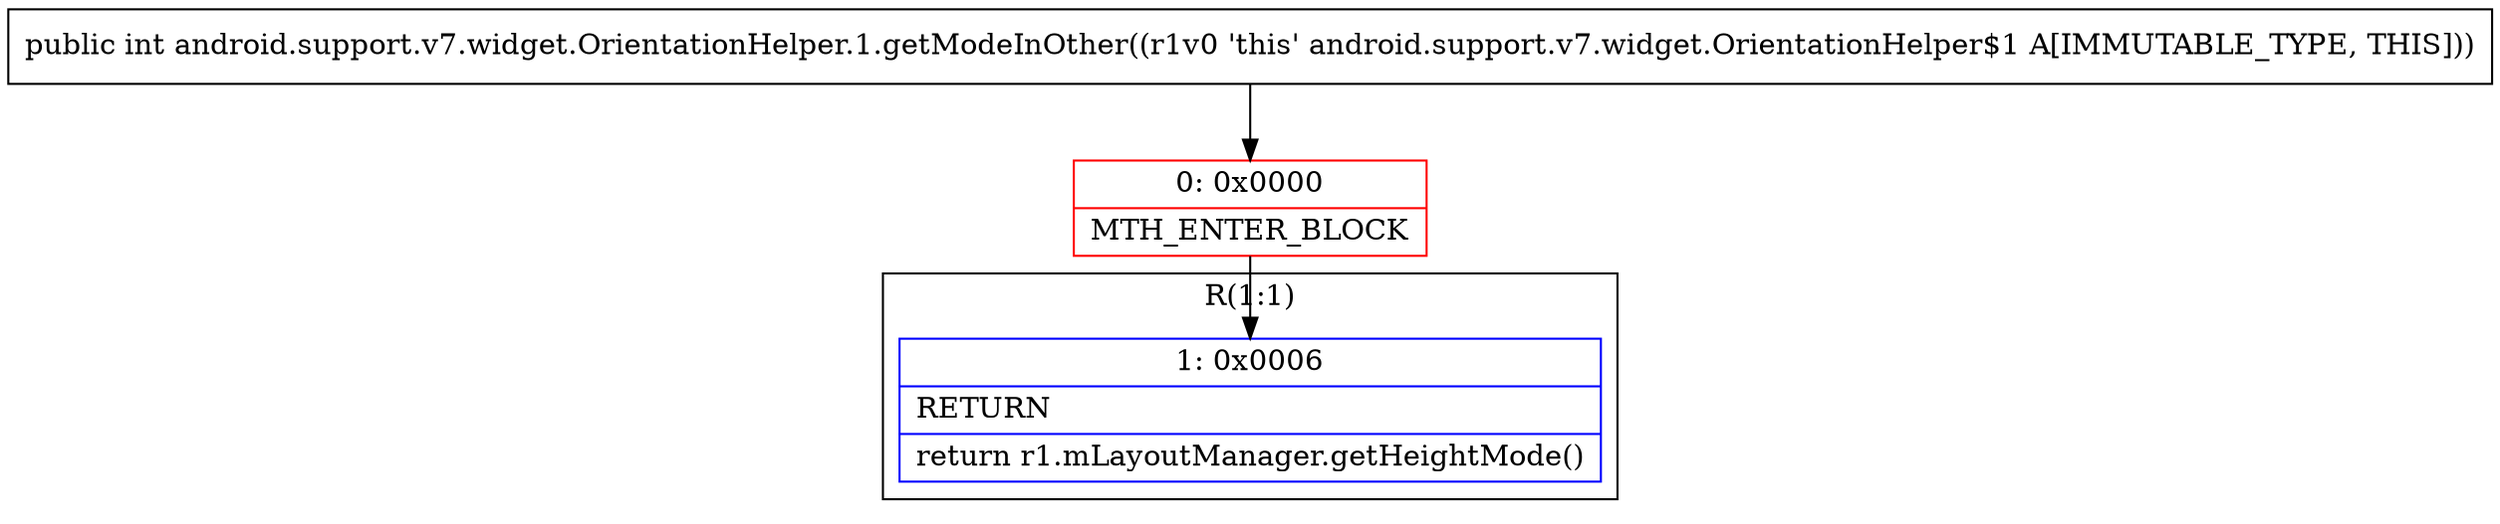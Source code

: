 digraph "CFG forandroid.support.v7.widget.OrientationHelper.1.getModeInOther()I" {
subgraph cluster_Region_1030249948 {
label = "R(1:1)";
node [shape=record,color=blue];
Node_1 [shape=record,label="{1\:\ 0x0006|RETURN\l|return r1.mLayoutManager.getHeightMode()\l}"];
}
Node_0 [shape=record,color=red,label="{0\:\ 0x0000|MTH_ENTER_BLOCK\l}"];
MethodNode[shape=record,label="{public int android.support.v7.widget.OrientationHelper.1.getModeInOther((r1v0 'this' android.support.v7.widget.OrientationHelper$1 A[IMMUTABLE_TYPE, THIS])) }"];
MethodNode -> Node_0;
Node_0 -> Node_1;
}

